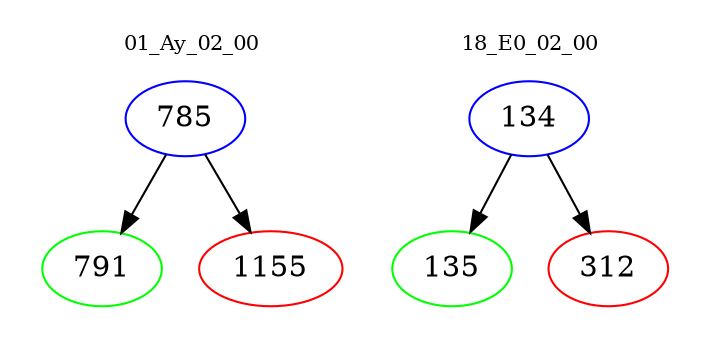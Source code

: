 digraph{
subgraph cluster_0 {
color = white
label = "01_Ay_02_00";
fontsize=10;
T0_785 [label="785", color="blue"]
T0_785 -> T0_791 [color="black"]
T0_791 [label="791", color="green"]
T0_785 -> T0_1155 [color="black"]
T0_1155 [label="1155", color="red"]
}
subgraph cluster_1 {
color = white
label = "18_E0_02_00";
fontsize=10;
T1_134 [label="134", color="blue"]
T1_134 -> T1_135 [color="black"]
T1_135 [label="135", color="green"]
T1_134 -> T1_312 [color="black"]
T1_312 [label="312", color="red"]
}
}
